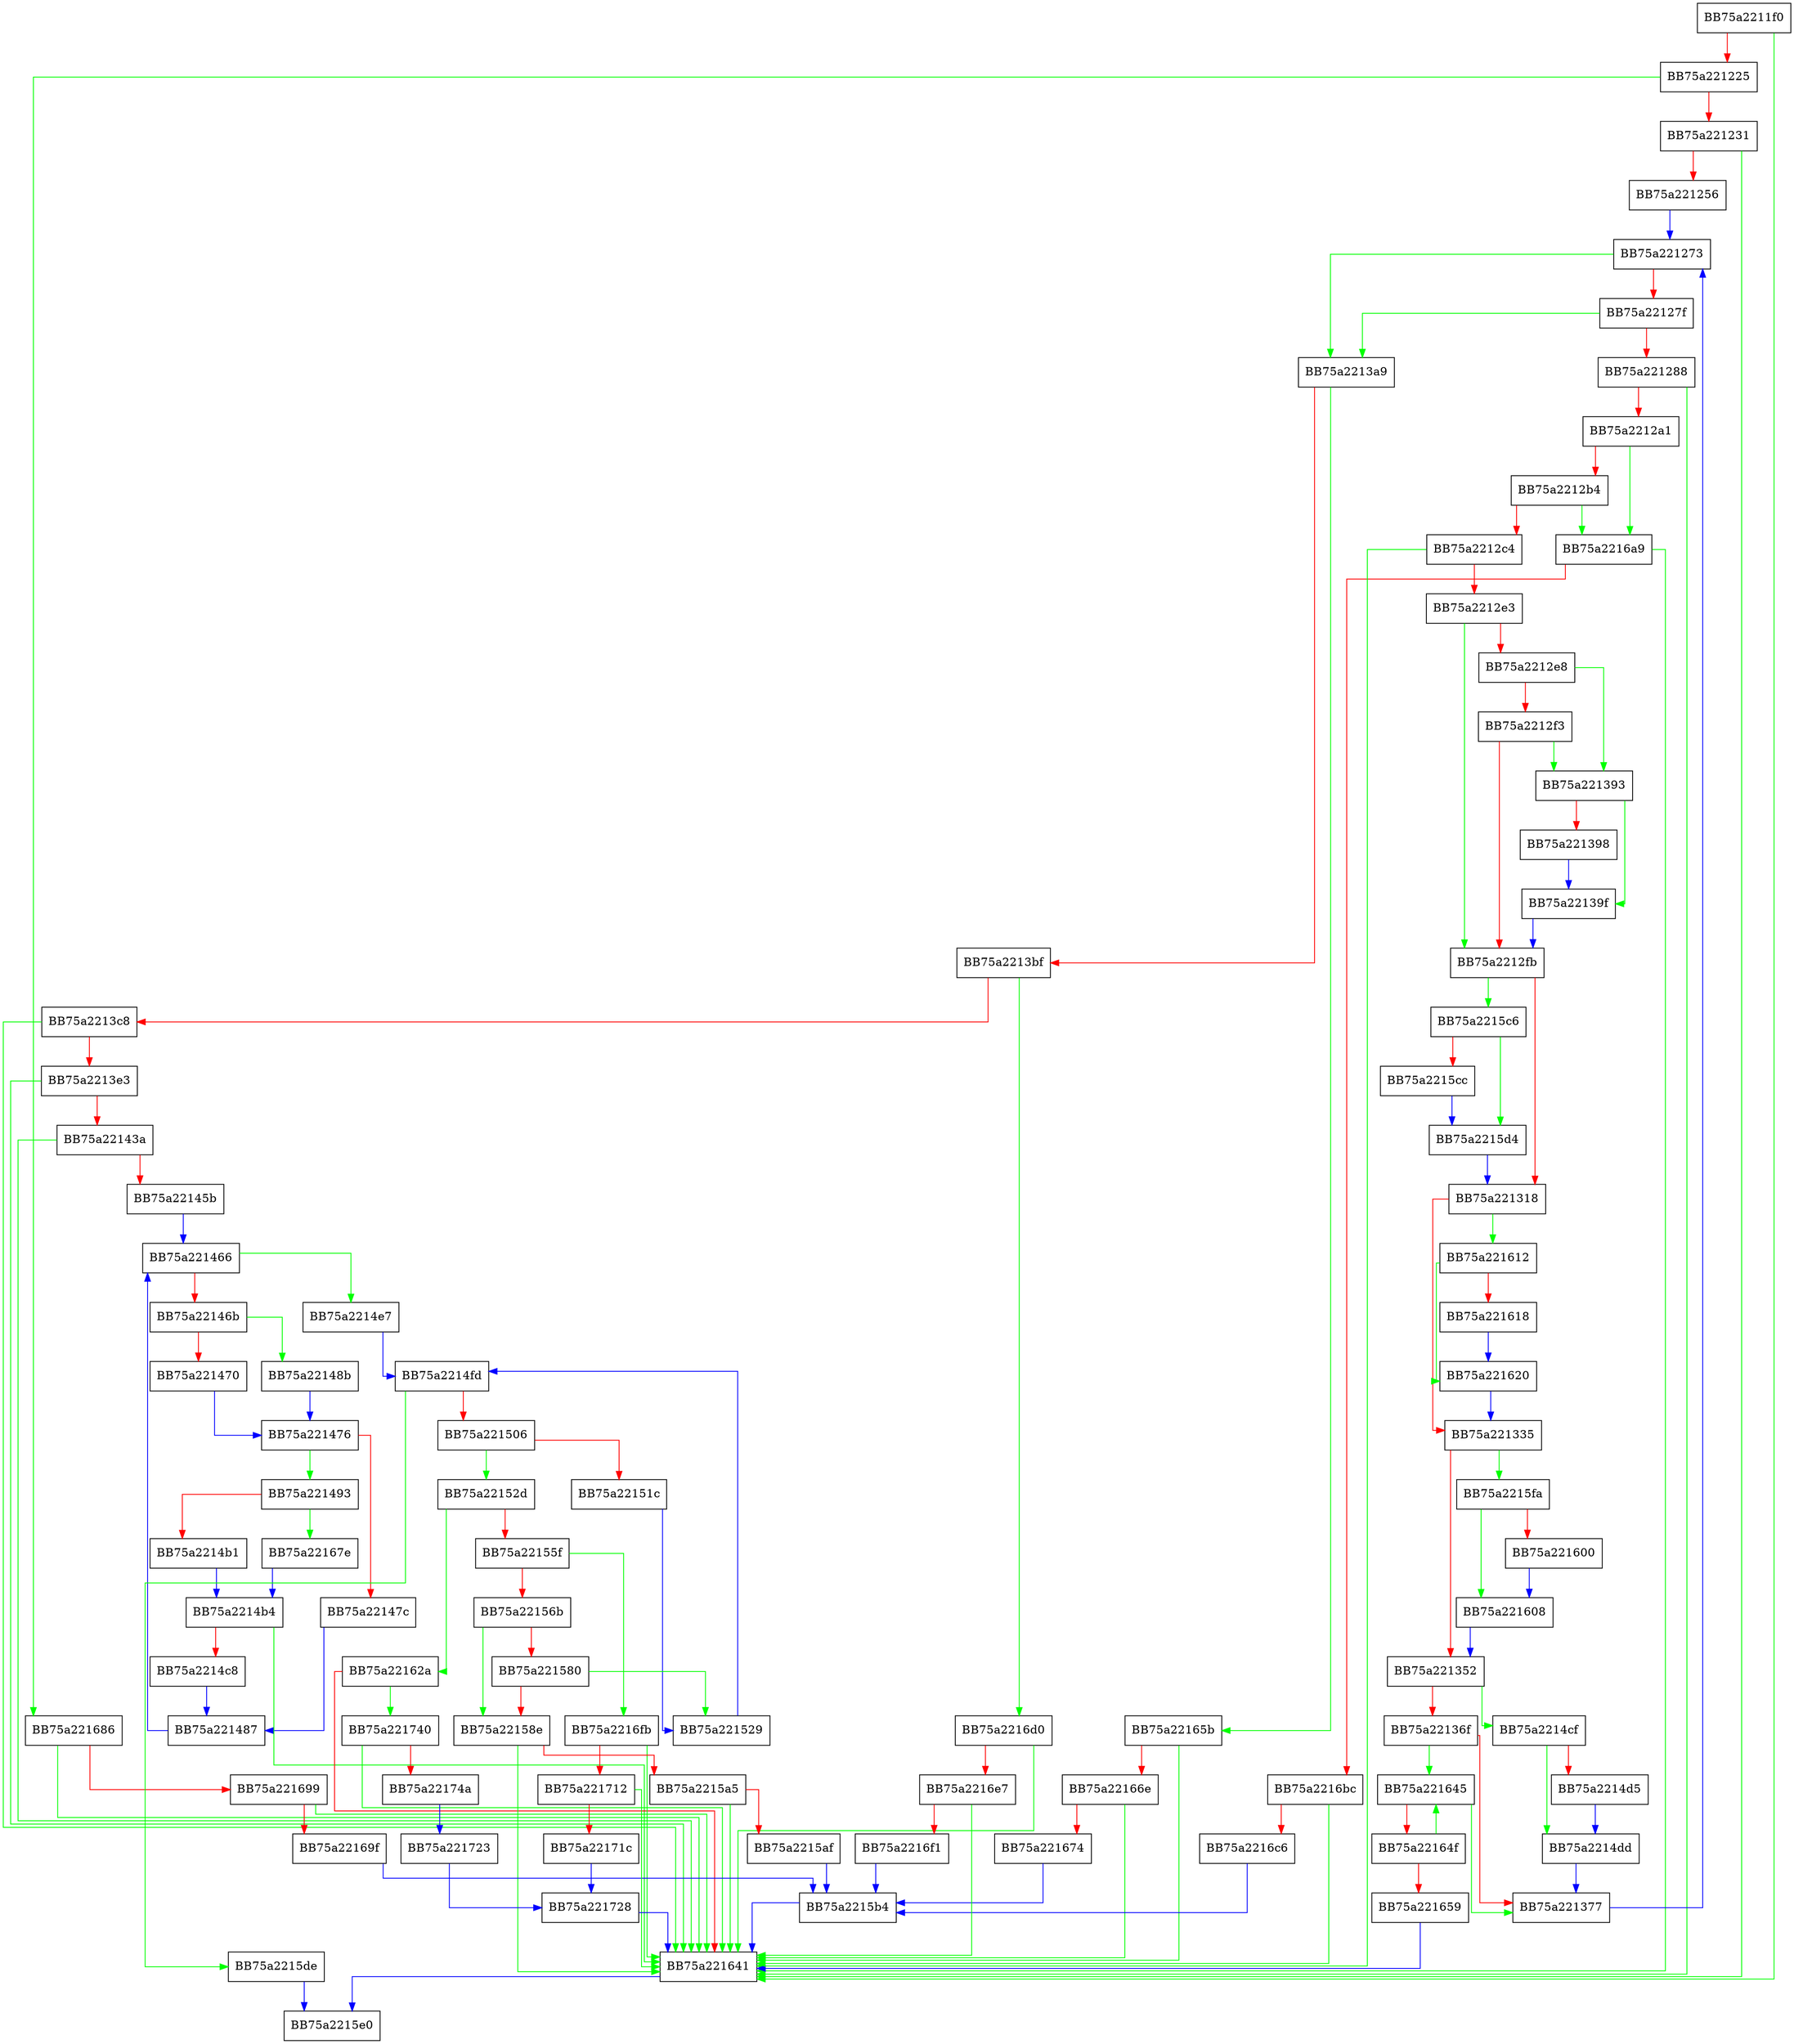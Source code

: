 digraph init_metadata {
  node [shape="box"];
  graph [splines=ortho];
  BB75a2211f0 -> BB75a221641 [color="green"];
  BB75a2211f0 -> BB75a221225 [color="red"];
  BB75a221225 -> BB75a221686 [color="green"];
  BB75a221225 -> BB75a221231 [color="red"];
  BB75a221231 -> BB75a221641 [color="green"];
  BB75a221231 -> BB75a221256 [color="red"];
  BB75a221256 -> BB75a221273 [color="blue"];
  BB75a221273 -> BB75a2213a9 [color="green"];
  BB75a221273 -> BB75a22127f [color="red"];
  BB75a22127f -> BB75a2213a9 [color="green"];
  BB75a22127f -> BB75a221288 [color="red"];
  BB75a221288 -> BB75a221641 [color="green"];
  BB75a221288 -> BB75a2212a1 [color="red"];
  BB75a2212a1 -> BB75a2216a9 [color="green"];
  BB75a2212a1 -> BB75a2212b4 [color="red"];
  BB75a2212b4 -> BB75a2216a9 [color="green"];
  BB75a2212b4 -> BB75a2212c4 [color="red"];
  BB75a2212c4 -> BB75a221641 [color="green"];
  BB75a2212c4 -> BB75a2212e3 [color="red"];
  BB75a2212e3 -> BB75a2212fb [color="green"];
  BB75a2212e3 -> BB75a2212e8 [color="red"];
  BB75a2212e8 -> BB75a221393 [color="green"];
  BB75a2212e8 -> BB75a2212f3 [color="red"];
  BB75a2212f3 -> BB75a221393 [color="green"];
  BB75a2212f3 -> BB75a2212fb [color="red"];
  BB75a2212fb -> BB75a2215c6 [color="green"];
  BB75a2212fb -> BB75a221318 [color="red"];
  BB75a221318 -> BB75a221612 [color="green"];
  BB75a221318 -> BB75a221335 [color="red"];
  BB75a221335 -> BB75a2215fa [color="green"];
  BB75a221335 -> BB75a221352 [color="red"];
  BB75a221352 -> BB75a2214cf [color="green"];
  BB75a221352 -> BB75a22136f [color="red"];
  BB75a22136f -> BB75a221645 [color="green"];
  BB75a22136f -> BB75a221377 [color="red"];
  BB75a221377 -> BB75a221273 [color="blue"];
  BB75a221393 -> BB75a22139f [color="green"];
  BB75a221393 -> BB75a221398 [color="red"];
  BB75a221398 -> BB75a22139f [color="blue"];
  BB75a22139f -> BB75a2212fb [color="blue"];
  BB75a2213a9 -> BB75a22165b [color="green"];
  BB75a2213a9 -> BB75a2213bf [color="red"];
  BB75a2213bf -> BB75a2216d0 [color="green"];
  BB75a2213bf -> BB75a2213c8 [color="red"];
  BB75a2213c8 -> BB75a221641 [color="green"];
  BB75a2213c8 -> BB75a2213e3 [color="red"];
  BB75a2213e3 -> BB75a221641 [color="green"];
  BB75a2213e3 -> BB75a22143a [color="red"];
  BB75a22143a -> BB75a221641 [color="green"];
  BB75a22143a -> BB75a22145b [color="red"];
  BB75a22145b -> BB75a221466 [color="blue"];
  BB75a221466 -> BB75a2214e7 [color="green"];
  BB75a221466 -> BB75a22146b [color="red"];
  BB75a22146b -> BB75a22148b [color="green"];
  BB75a22146b -> BB75a221470 [color="red"];
  BB75a221470 -> BB75a221476 [color="blue"];
  BB75a221476 -> BB75a221493 [color="green"];
  BB75a221476 -> BB75a22147c [color="red"];
  BB75a22147c -> BB75a221487 [color="blue"];
  BB75a221487 -> BB75a221466 [color="blue"];
  BB75a22148b -> BB75a221476 [color="blue"];
  BB75a221493 -> BB75a22167e [color="green"];
  BB75a221493 -> BB75a2214b1 [color="red"];
  BB75a2214b1 -> BB75a2214b4 [color="blue"];
  BB75a2214b4 -> BB75a221641 [color="green"];
  BB75a2214b4 -> BB75a2214c8 [color="red"];
  BB75a2214c8 -> BB75a221487 [color="blue"];
  BB75a2214cf -> BB75a2214dd [color="green"];
  BB75a2214cf -> BB75a2214d5 [color="red"];
  BB75a2214d5 -> BB75a2214dd [color="blue"];
  BB75a2214dd -> BB75a221377 [color="blue"];
  BB75a2214e7 -> BB75a2214fd [color="blue"];
  BB75a2214fd -> BB75a2215de [color="green"];
  BB75a2214fd -> BB75a221506 [color="red"];
  BB75a221506 -> BB75a22152d [color="green"];
  BB75a221506 -> BB75a22151c [color="red"];
  BB75a22151c -> BB75a221529 [color="blue"];
  BB75a221529 -> BB75a2214fd [color="blue"];
  BB75a22152d -> BB75a22162a [color="green"];
  BB75a22152d -> BB75a22155f [color="red"];
  BB75a22155f -> BB75a2216fb [color="green"];
  BB75a22155f -> BB75a22156b [color="red"];
  BB75a22156b -> BB75a22158e [color="green"];
  BB75a22156b -> BB75a221580 [color="red"];
  BB75a221580 -> BB75a221529 [color="green"];
  BB75a221580 -> BB75a22158e [color="red"];
  BB75a22158e -> BB75a221641 [color="green"];
  BB75a22158e -> BB75a2215a5 [color="red"];
  BB75a2215a5 -> BB75a221641 [color="green"];
  BB75a2215a5 -> BB75a2215af [color="red"];
  BB75a2215af -> BB75a2215b4 [color="blue"];
  BB75a2215b4 -> BB75a221641 [color="blue"];
  BB75a2215c6 -> BB75a2215d4 [color="green"];
  BB75a2215c6 -> BB75a2215cc [color="red"];
  BB75a2215cc -> BB75a2215d4 [color="blue"];
  BB75a2215d4 -> BB75a221318 [color="blue"];
  BB75a2215de -> BB75a2215e0 [color="blue"];
  BB75a2215fa -> BB75a221608 [color="green"];
  BB75a2215fa -> BB75a221600 [color="red"];
  BB75a221600 -> BB75a221608 [color="blue"];
  BB75a221608 -> BB75a221352 [color="blue"];
  BB75a221612 -> BB75a221620 [color="green"];
  BB75a221612 -> BB75a221618 [color="red"];
  BB75a221618 -> BB75a221620 [color="blue"];
  BB75a221620 -> BB75a221335 [color="blue"];
  BB75a22162a -> BB75a221740 [color="green"];
  BB75a22162a -> BB75a221641 [color="red"];
  BB75a221641 -> BB75a2215e0 [color="blue"];
  BB75a221645 -> BB75a221377 [color="green"];
  BB75a221645 -> BB75a22164f [color="red"];
  BB75a22164f -> BB75a221645 [color="green"];
  BB75a22164f -> BB75a221659 [color="red"];
  BB75a221659 -> BB75a221641 [color="blue"];
  BB75a22165b -> BB75a221641 [color="green"];
  BB75a22165b -> BB75a22166e [color="red"];
  BB75a22166e -> BB75a221641 [color="green"];
  BB75a22166e -> BB75a221674 [color="red"];
  BB75a221674 -> BB75a2215b4 [color="blue"];
  BB75a22167e -> BB75a2214b4 [color="blue"];
  BB75a221686 -> BB75a221641 [color="green"];
  BB75a221686 -> BB75a221699 [color="red"];
  BB75a221699 -> BB75a221641 [color="green"];
  BB75a221699 -> BB75a22169f [color="red"];
  BB75a22169f -> BB75a2215b4 [color="blue"];
  BB75a2216a9 -> BB75a221641 [color="green"];
  BB75a2216a9 -> BB75a2216bc [color="red"];
  BB75a2216bc -> BB75a221641 [color="green"];
  BB75a2216bc -> BB75a2216c6 [color="red"];
  BB75a2216c6 -> BB75a2215b4 [color="blue"];
  BB75a2216d0 -> BB75a221641 [color="green"];
  BB75a2216d0 -> BB75a2216e7 [color="red"];
  BB75a2216e7 -> BB75a221641 [color="green"];
  BB75a2216e7 -> BB75a2216f1 [color="red"];
  BB75a2216f1 -> BB75a2215b4 [color="blue"];
  BB75a2216fb -> BB75a221641 [color="green"];
  BB75a2216fb -> BB75a221712 [color="red"];
  BB75a221712 -> BB75a221641 [color="green"];
  BB75a221712 -> BB75a22171c [color="red"];
  BB75a22171c -> BB75a221728 [color="blue"];
  BB75a221723 -> BB75a221728 [color="blue"];
  BB75a221728 -> BB75a221641 [color="blue"];
  BB75a221740 -> BB75a221641 [color="green"];
  BB75a221740 -> BB75a22174a [color="red"];
  BB75a22174a -> BB75a221723 [color="blue"];
}